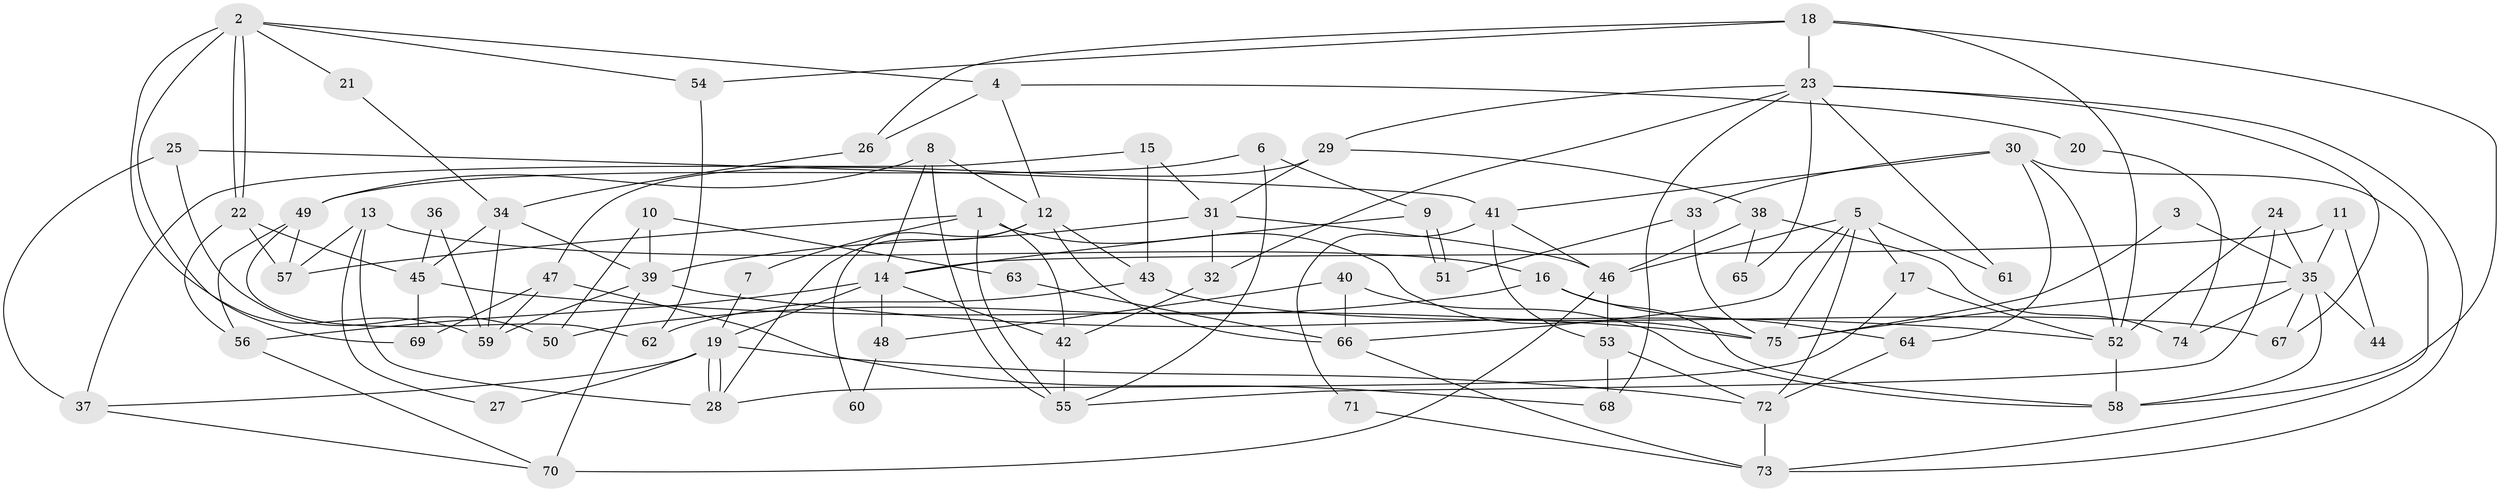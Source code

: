 // Generated by graph-tools (version 1.1) at 2025/11/02/27/25 16:11:19]
// undirected, 75 vertices, 150 edges
graph export_dot {
graph [start="1"]
  node [color=gray90,style=filled];
  1;
  2;
  3;
  4;
  5;
  6;
  7;
  8;
  9;
  10;
  11;
  12;
  13;
  14;
  15;
  16;
  17;
  18;
  19;
  20;
  21;
  22;
  23;
  24;
  25;
  26;
  27;
  28;
  29;
  30;
  31;
  32;
  33;
  34;
  35;
  36;
  37;
  38;
  39;
  40;
  41;
  42;
  43;
  44;
  45;
  46;
  47;
  48;
  49;
  50;
  51;
  52;
  53;
  54;
  55;
  56;
  57;
  58;
  59;
  60;
  61;
  62;
  63;
  64;
  65;
  66;
  67;
  68;
  69;
  70;
  71;
  72;
  73;
  74;
  75;
  1 -- 57;
  1 -- 42;
  1 -- 7;
  1 -- 55;
  1 -- 75;
  2 -- 69;
  2 -- 22;
  2 -- 22;
  2 -- 4;
  2 -- 21;
  2 -- 54;
  2 -- 59;
  3 -- 35;
  3 -- 75;
  4 -- 12;
  4 -- 20;
  4 -- 26;
  5 -- 72;
  5 -- 75;
  5 -- 17;
  5 -- 46;
  5 -- 61;
  5 -- 66;
  6 -- 49;
  6 -- 55;
  6 -- 9;
  7 -- 19;
  8 -- 14;
  8 -- 49;
  8 -- 12;
  8 -- 55;
  9 -- 51;
  9 -- 51;
  9 -- 14;
  10 -- 39;
  10 -- 50;
  10 -- 63;
  11 -- 35;
  11 -- 14;
  11 -- 44;
  12 -- 28;
  12 -- 43;
  12 -- 60;
  12 -- 66;
  13 -- 57;
  13 -- 28;
  13 -- 16;
  13 -- 27;
  14 -- 56;
  14 -- 19;
  14 -- 42;
  14 -- 48;
  15 -- 31;
  15 -- 43;
  15 -- 37;
  16 -- 58;
  16 -- 50;
  16 -- 64;
  17 -- 52;
  17 -- 28;
  18 -- 23;
  18 -- 52;
  18 -- 26;
  18 -- 54;
  18 -- 58;
  19 -- 28;
  19 -- 28;
  19 -- 27;
  19 -- 37;
  19 -- 72;
  20 -- 74;
  21 -- 34;
  22 -- 45;
  22 -- 56;
  22 -- 57;
  23 -- 32;
  23 -- 73;
  23 -- 29;
  23 -- 61;
  23 -- 65;
  23 -- 67;
  23 -- 68;
  24 -- 52;
  24 -- 55;
  24 -- 35;
  25 -- 41;
  25 -- 37;
  25 -- 50;
  26 -- 34;
  29 -- 47;
  29 -- 31;
  29 -- 38;
  30 -- 41;
  30 -- 73;
  30 -- 33;
  30 -- 52;
  30 -- 64;
  31 -- 39;
  31 -- 32;
  31 -- 46;
  32 -- 42;
  33 -- 75;
  33 -- 51;
  34 -- 59;
  34 -- 39;
  34 -- 45;
  35 -- 58;
  35 -- 44;
  35 -- 67;
  35 -- 74;
  35 -- 75;
  36 -- 59;
  36 -- 45;
  37 -- 70;
  38 -- 46;
  38 -- 65;
  38 -- 74;
  39 -- 70;
  39 -- 52;
  39 -- 59;
  40 -- 66;
  40 -- 58;
  40 -- 48;
  41 -- 46;
  41 -- 53;
  41 -- 71;
  42 -- 55;
  43 -- 67;
  43 -- 62;
  45 -- 75;
  45 -- 69;
  46 -- 53;
  46 -- 70;
  47 -- 68;
  47 -- 59;
  47 -- 69;
  48 -- 60;
  49 -- 56;
  49 -- 62;
  49 -- 57;
  52 -- 58;
  53 -- 72;
  53 -- 68;
  54 -- 62;
  56 -- 70;
  63 -- 66;
  64 -- 72;
  66 -- 73;
  71 -- 73;
  72 -- 73;
}
